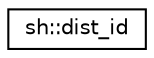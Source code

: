 digraph "Graphical Class Hierarchy"
{
 // LATEX_PDF_SIZE
  edge [fontname="Helvetica",fontsize="10",labelfontname="Helvetica",labelfontsize="10"];
  node [fontname="Helvetica",fontsize="10",shape=record];
  rankdir="LR";
  Node0 [label="sh::dist_id",height=0.2,width=0.4,color="black", fillcolor="white", style="filled",URL="$structsh_1_1dist__id.html",tooltip=" "];
}
